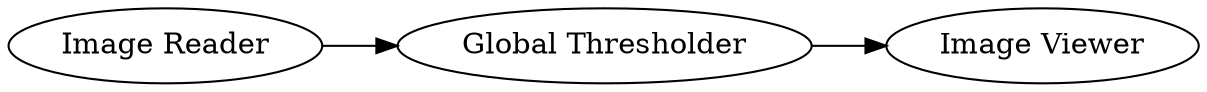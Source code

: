digraph {
	2 -> 3
	1 -> 2
	1 [label="Image Reader"]
	3 [label="Image Viewer"]
	2 [label="Global Thresholder"]
	rankdir=LR
}
